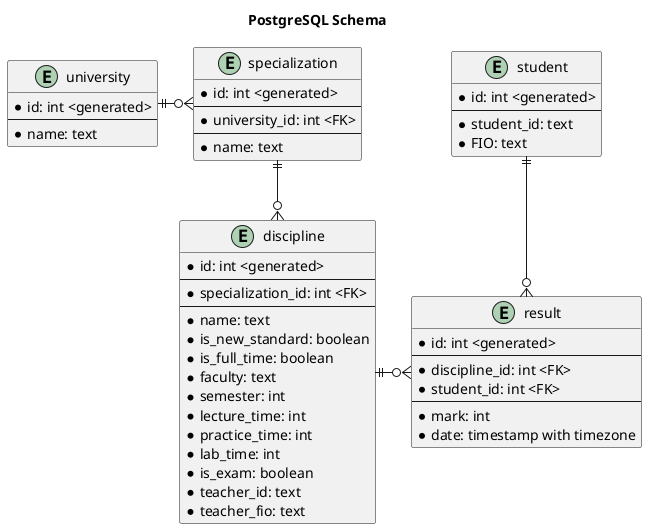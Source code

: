 @startuml
title PostgreSQL Schema

entity university {
  * id: int <generated>
  --
  * name: text
}

entity student {
  * id: int <generated>
  --
  * student_id: text
  * FIO: text
}

entity specialization {
  * id: int <generated>
  --
  * university_id: int <FK>
  --
  * name: text
}
university ||-o{ specialization

entity discipline {
  * id: int <generated>
  --
  * specialization_id: int <FK>
  --
  * name: text
  * is_new_standard: boolean
  * is_full_time: boolean
  * faculty: text
  * semester: int
  * lecture_time: int
  * practice_time: int
  * lab_time: int
  * is_exam: boolean
  * teacher_id: text
  * teacher_fio: text
}
specialization ||--o{ discipline

entity result {
  * id: int <generated>
  --
  * discipline_id: int <FK>
  * student_id: int <FK>
  --
  * mark: int
  * date: timestamp with timezone
}
student ||--o{ result
discipline ||-o{ result

@enduml
